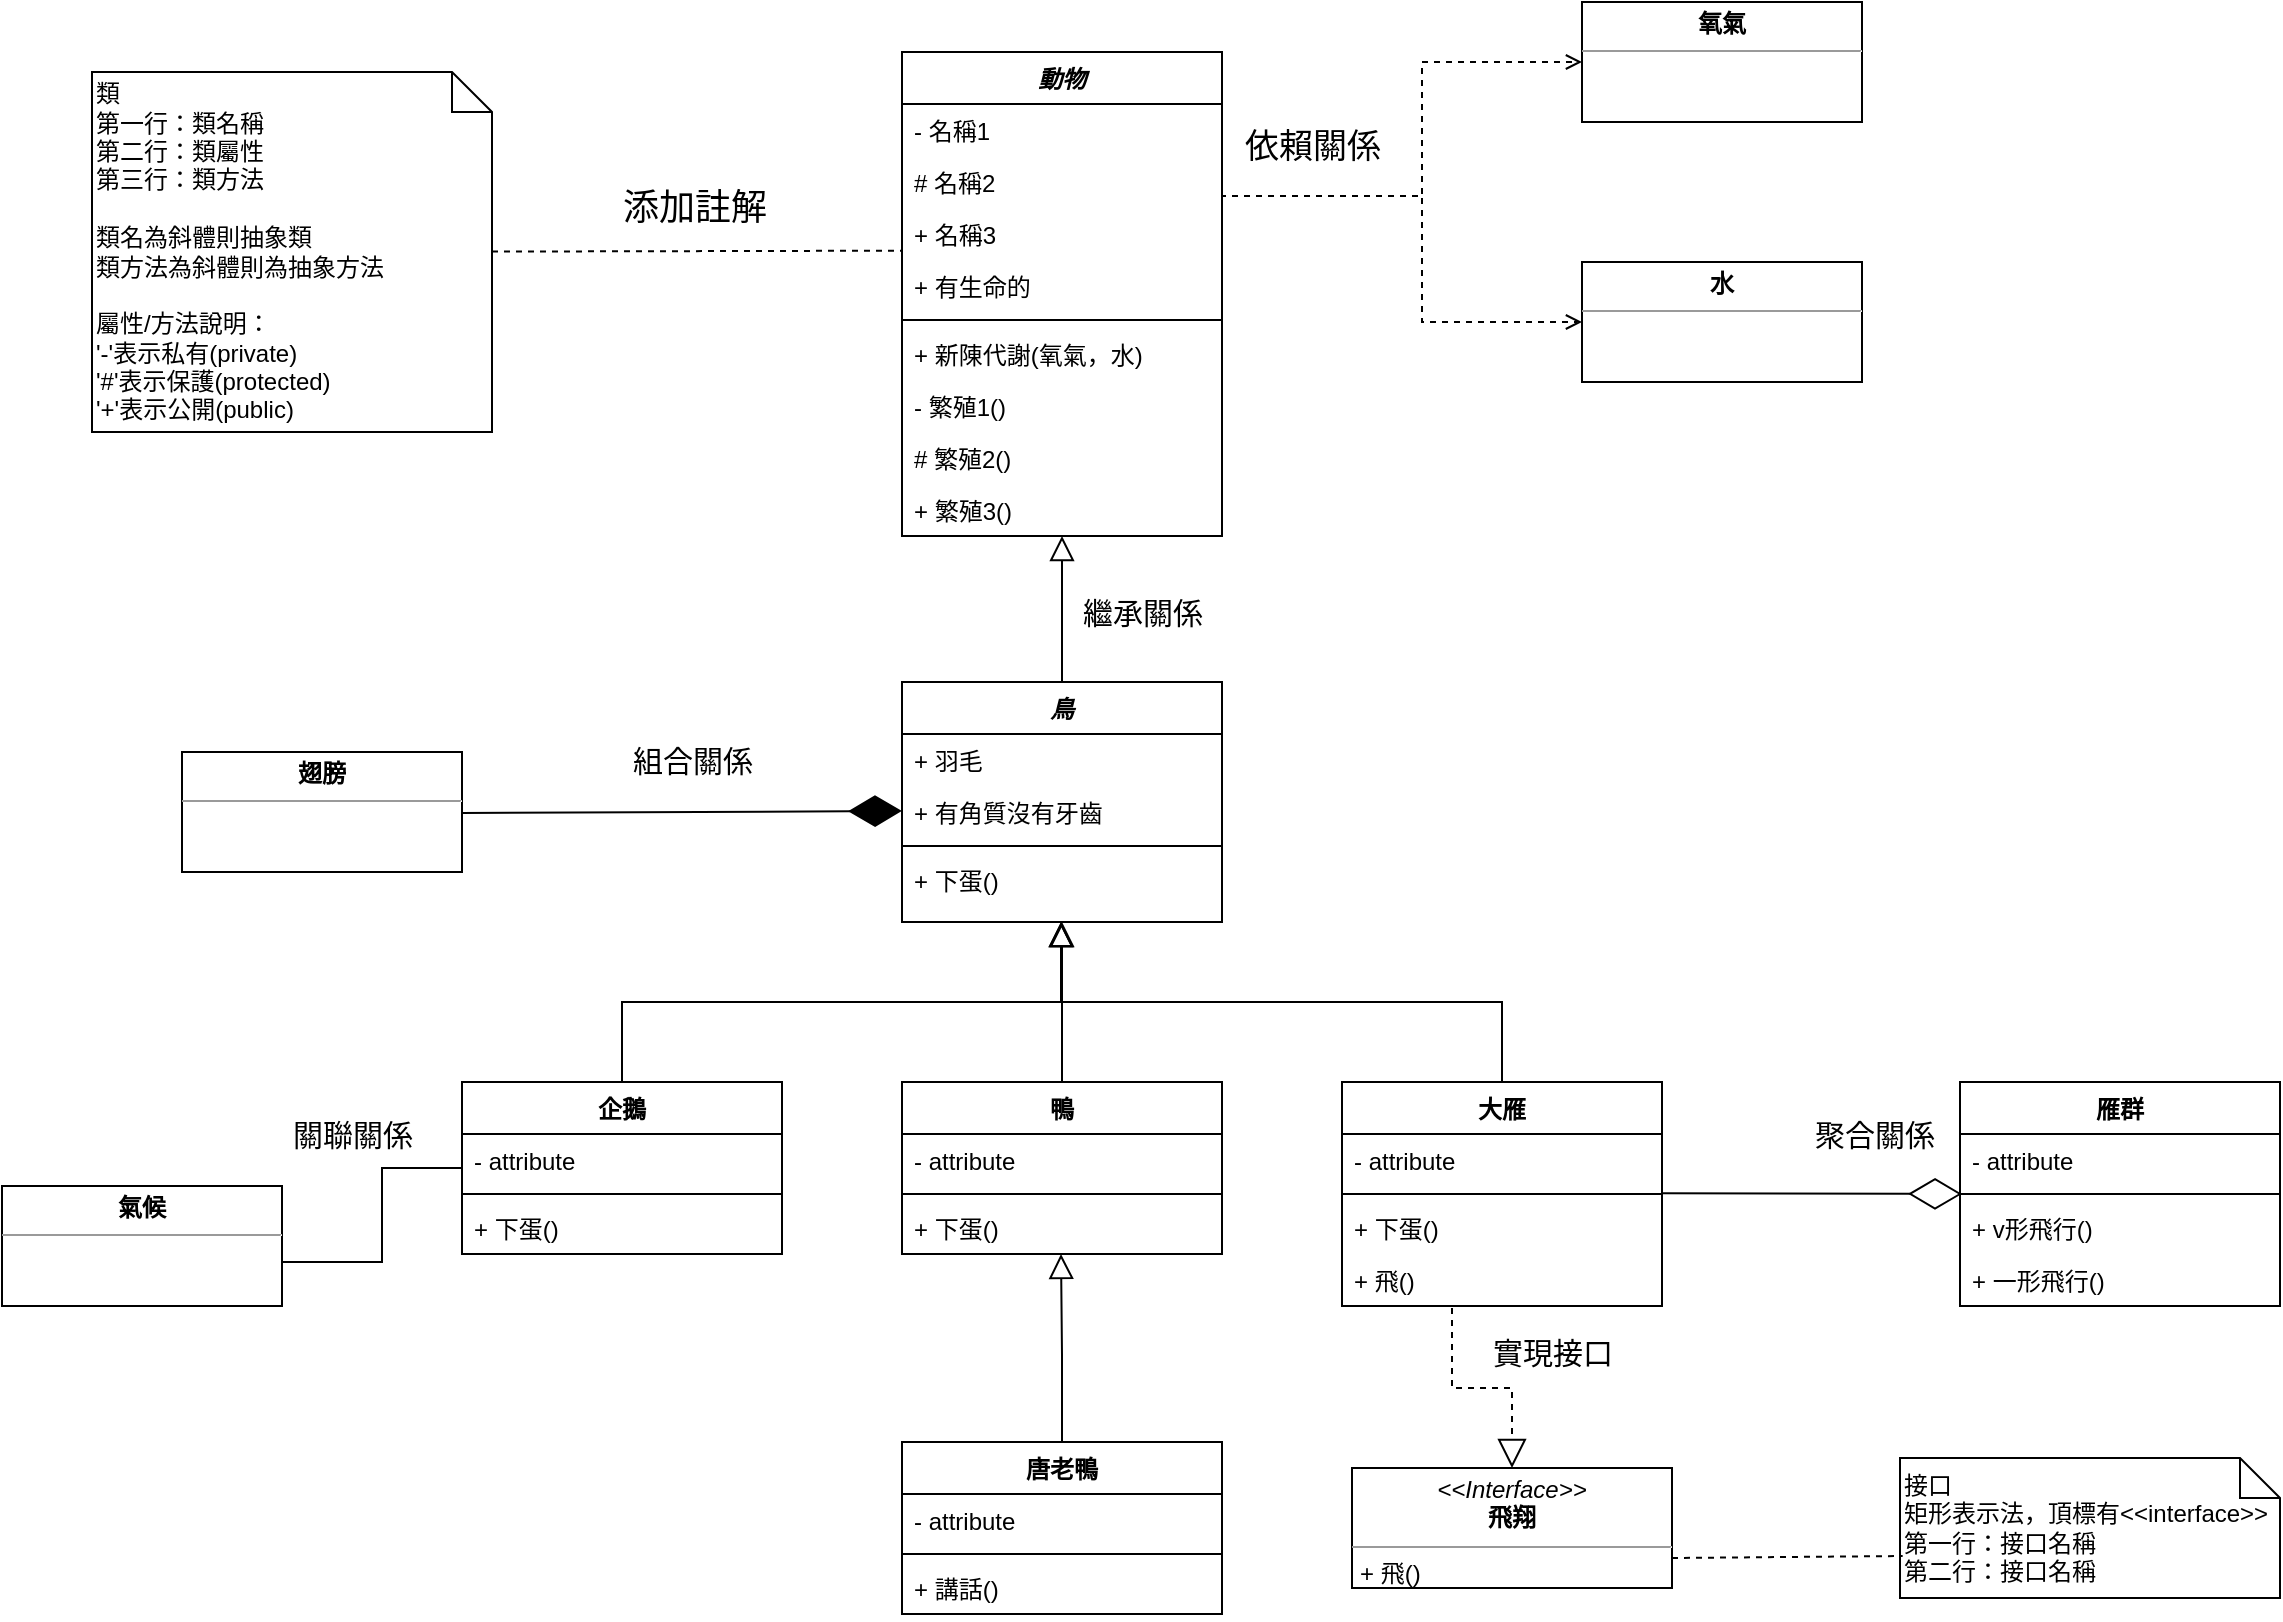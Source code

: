 <mxfile version="22.0.8" type="google">
  <diagram id="C5RBs43oDa-KdzZeNtuy" name="Page-1">
    <mxGraphModel grid="1" page="1" gridSize="10" guides="1" tooltips="1" connect="1" arrows="1" fold="1" pageScale="1" pageWidth="1169" pageHeight="827" math="0" shadow="0">
      <root>
        <mxCell id="WIyWlLk6GJQsqaUBKTNV-0" />
        <mxCell id="WIyWlLk6GJQsqaUBKTNV-1" parent="WIyWlLk6GJQsqaUBKTNV-0" />
        <mxCell id="zkfFHV4jXpPFQw0GAbJ--0" value="動物" style="swimlane;fontStyle=3;align=center;verticalAlign=top;childLayout=stackLayout;horizontal=1;startSize=26;horizontalStack=0;resizeParent=1;resizeLast=0;collapsible=1;marginBottom=0;rounded=0;shadow=0;strokeWidth=1;" vertex="1" parent="WIyWlLk6GJQsqaUBKTNV-1">
          <mxGeometry x="465" y="40" width="160" height="242" as="geometry">
            <mxRectangle x="230" y="140" width="160" height="26" as="alternateBounds" />
          </mxGeometry>
        </mxCell>
        <mxCell id="zkfFHV4jXpPFQw0GAbJ--1" value="- 名稱1" style="text;align=left;verticalAlign=top;spacingLeft=4;spacingRight=4;overflow=hidden;rotatable=0;points=[[0,0.5],[1,0.5]];portConstraint=eastwest;" vertex="1" parent="zkfFHV4jXpPFQw0GAbJ--0">
          <mxGeometry y="26" width="160" height="26" as="geometry" />
        </mxCell>
        <mxCell id="zkfFHV4jXpPFQw0GAbJ--2" value="# 名稱2" style="text;align=left;verticalAlign=top;spacingLeft=4;spacingRight=4;overflow=hidden;rotatable=0;points=[[0,0.5],[1,0.5]];portConstraint=eastwest;rounded=0;shadow=0;html=0;" vertex="1" parent="zkfFHV4jXpPFQw0GAbJ--0">
          <mxGeometry y="52" width="160" height="26" as="geometry" />
        </mxCell>
        <mxCell id="zkfFHV4jXpPFQw0GAbJ--3" value="+ 名稱3" style="text;align=left;verticalAlign=top;spacingLeft=4;spacingRight=4;overflow=hidden;rotatable=0;points=[[0,0.5],[1,0.5]];portConstraint=eastwest;rounded=0;shadow=0;html=0;" vertex="1" parent="zkfFHV4jXpPFQw0GAbJ--0">
          <mxGeometry y="78" width="160" height="26" as="geometry" />
        </mxCell>
        <mxCell id="nUXvT5BipVLvOn3IU3J6-0" value="+ 有生命的" style="text;align=left;verticalAlign=top;spacingLeft=4;spacingRight=4;overflow=hidden;rotatable=0;points=[[0,0.5],[1,0.5]];portConstraint=eastwest;rounded=0;shadow=0;html=0;" vertex="1" parent="zkfFHV4jXpPFQw0GAbJ--0">
          <mxGeometry y="104" width="160" height="26" as="geometry" />
        </mxCell>
        <mxCell id="zkfFHV4jXpPFQw0GAbJ--4" value="" style="line;html=1;strokeWidth=1;align=left;verticalAlign=middle;spacingTop=-1;spacingLeft=3;spacingRight=3;rotatable=0;labelPosition=right;points=[];portConstraint=eastwest;" vertex="1" parent="zkfFHV4jXpPFQw0GAbJ--0">
          <mxGeometry y="130" width="160" height="8" as="geometry" />
        </mxCell>
        <mxCell id="fcuT04EmYSAubzJicyfa-9" value="+ 新陳代謝(氧氣，水)" style="text;align=left;verticalAlign=top;spacingLeft=4;spacingRight=4;overflow=hidden;rotatable=0;points=[[0,0.5],[1,0.5]];portConstraint=eastwest;" vertex="1" parent="zkfFHV4jXpPFQw0GAbJ--0">
          <mxGeometry y="138" width="160" height="26" as="geometry" />
        </mxCell>
        <mxCell id="nUXvT5BipVLvOn3IU3J6-1" value="- 繁殖1()" style="text;align=left;verticalAlign=top;spacingLeft=4;spacingRight=4;overflow=hidden;rotatable=0;points=[[0,0.5],[1,0.5]];portConstraint=eastwest;" vertex="1" parent="zkfFHV4jXpPFQw0GAbJ--0">
          <mxGeometry y="164" width="160" height="26" as="geometry" />
        </mxCell>
        <mxCell id="nUXvT5BipVLvOn3IU3J6-3" value="# 繁殖2()" style="text;align=left;verticalAlign=top;spacingLeft=4;spacingRight=4;overflow=hidden;rotatable=0;points=[[0,0.5],[1,0.5]];portConstraint=eastwest;" vertex="1" parent="zkfFHV4jXpPFQw0GAbJ--0">
          <mxGeometry y="190" width="160" height="26" as="geometry" />
        </mxCell>
        <mxCell id="nUXvT5BipVLvOn3IU3J6-2" value="+ 繁殖3()" style="text;align=left;verticalAlign=top;spacingLeft=4;spacingRight=4;overflow=hidden;rotatable=0;points=[[0,0.5],[1,0.5]];portConstraint=eastwest;" vertex="1" parent="zkfFHV4jXpPFQw0GAbJ--0">
          <mxGeometry y="216" width="160" height="26" as="geometry" />
        </mxCell>
        <mxCell id="zkfFHV4jXpPFQw0GAbJ--12" value="" style="endArrow=block;endSize=10;endFill=0;shadow=0;strokeWidth=1;rounded=0;edgeStyle=elbowEdgeStyle;elbow=horizontal;" edge="1" parent="WIyWlLk6GJQsqaUBKTNV-1" source="zkfFHV4jXpPFQw0GAbJ--13" target="zkfFHV4jXpPFQw0GAbJ--0">
          <mxGeometry width="160" relative="1" as="geometry">
            <mxPoint x="445" y="158" as="sourcePoint" />
            <mxPoint x="445" y="158" as="targetPoint" />
          </mxGeometry>
        </mxCell>
        <mxCell id="3ZgRoRINGn4TiMhAiDnb-1" value="繼承關係" style="edgeLabel;html=1;align=center;verticalAlign=middle;resizable=0;points=[];fontSize=15;" connectable="0" vertex="1" parent="zkfFHV4jXpPFQw0GAbJ--12">
          <mxGeometry x="-0.443" y="-1" relative="1" as="geometry">
            <mxPoint x="39" y="-15" as="offset" />
          </mxGeometry>
        </mxCell>
        <mxCell id="zkfFHV4jXpPFQw0GAbJ--13" value="鳥" style="swimlane;fontStyle=3;align=center;verticalAlign=top;childLayout=stackLayout;horizontal=1;startSize=26;horizontalStack=0;resizeParent=1;resizeLast=0;collapsible=1;marginBottom=0;rounded=0;shadow=0;strokeWidth=1;" vertex="1" parent="WIyWlLk6GJQsqaUBKTNV-1">
          <mxGeometry x="465" y="355" width="160" height="120" as="geometry">
            <mxRectangle x="340" y="380" width="170" height="26" as="alternateBounds" />
          </mxGeometry>
        </mxCell>
        <mxCell id="zkfFHV4jXpPFQw0GAbJ--14" value="+ 羽毛" style="text;align=left;verticalAlign=top;spacingLeft=4;spacingRight=4;overflow=hidden;rotatable=0;points=[[0,0.5],[1,0.5]];portConstraint=eastwest;" vertex="1" parent="zkfFHV4jXpPFQw0GAbJ--13">
          <mxGeometry y="26" width="160" height="26" as="geometry" />
        </mxCell>
        <mxCell id="nUXvT5BipVLvOn3IU3J6-14" value="+ 有角質沒有牙齒" style="text;align=left;verticalAlign=top;spacingLeft=4;spacingRight=4;overflow=hidden;rotatable=0;points=[[0,0.5],[1,0.5]];portConstraint=eastwest;" vertex="1" parent="zkfFHV4jXpPFQw0GAbJ--13">
          <mxGeometry y="52" width="160" height="26" as="geometry" />
        </mxCell>
        <mxCell id="zkfFHV4jXpPFQw0GAbJ--15" value="" style="line;html=1;strokeWidth=1;align=left;verticalAlign=middle;spacingTop=-1;spacingLeft=3;spacingRight=3;rotatable=0;labelPosition=right;points=[];portConstraint=eastwest;" vertex="1" parent="zkfFHV4jXpPFQw0GAbJ--13">
          <mxGeometry y="78" width="160" height="8" as="geometry" />
        </mxCell>
        <mxCell id="nUXvT5BipVLvOn3IU3J6-17" value="+ 下蛋()" style="text;align=left;verticalAlign=top;spacingLeft=4;spacingRight=4;overflow=hidden;rotatable=0;points=[[0,0.5],[1,0.5]];portConstraint=eastwest;" vertex="1" parent="zkfFHV4jXpPFQw0GAbJ--13">
          <mxGeometry y="86" width="160" height="26" as="geometry" />
        </mxCell>
        <mxCell id="nUXvT5BipVLvOn3IU3J6-10" value="&lt;p style=&quot;margin:0px;margin-top:4px;text-align:center;&quot;&gt;&lt;b&gt;氧氣&lt;/b&gt;&lt;/p&gt;&lt;hr size=&quot;1&quot;&gt;&lt;div style=&quot;height:2px;&quot;&gt;&lt;/div&gt;" style="verticalAlign=top;align=left;overflow=fill;fontSize=12;fontFamily=Helvetica;html=1;whiteSpace=wrap;" vertex="1" parent="WIyWlLk6GJQsqaUBKTNV-1">
          <mxGeometry x="805" y="15" width="140" height="60" as="geometry" />
        </mxCell>
        <mxCell id="nUXvT5BipVLvOn3IU3J6-11" value="&lt;p style=&quot;margin:0px;margin-top:4px;text-align:center;&quot;&gt;&lt;b&gt;水&lt;/b&gt;&lt;/p&gt;&lt;hr size=&quot;1&quot;&gt;&lt;div style=&quot;height:2px;&quot;&gt;&lt;/div&gt;" style="verticalAlign=top;align=left;overflow=fill;fontSize=12;fontFamily=Helvetica;html=1;whiteSpace=wrap;" vertex="1" parent="WIyWlLk6GJQsqaUBKTNV-1">
          <mxGeometry x="805" y="145" width="140" height="60" as="geometry" />
        </mxCell>
        <mxCell id="nUXvT5BipVLvOn3IU3J6-12" value="&lt;font style=&quot;font-size: 17px;&quot;&gt;依賴關係&lt;/font&gt;" style="html=1;verticalAlign=bottom;endArrow=open;rounded=0;entryX=0;entryY=0.5;entryDx=0;entryDy=0;exitX=1;exitY=0.5;exitDx=0;exitDy=0;edgeStyle=orthogonalEdgeStyle;endFill=0;dashed=1;" edge="1" parent="WIyWlLk6GJQsqaUBKTNV-1" target="nUXvT5BipVLvOn3IU3J6-10">
          <mxGeometry x="-0.629" y="12" width="80" relative="1" as="geometry">
            <mxPoint x="625" y="111" as="sourcePoint" />
            <mxPoint x="755" y="25" as="targetPoint" />
            <mxPoint as="offset" />
            <Array as="points">
              <mxPoint x="625" y="112" />
              <mxPoint x="725" y="112" />
              <mxPoint x="725" y="45" />
            </Array>
          </mxGeometry>
        </mxCell>
        <mxCell id="nUXvT5BipVLvOn3IU3J6-13" value="" style="html=1;verticalAlign=bottom;endArrow=open;rounded=0;entryX=0;entryY=0.5;entryDx=0;entryDy=0;exitX=1;exitY=0.5;exitDx=0;exitDy=0;edgeStyle=orthogonalEdgeStyle;dashed=1;endFill=0;" edge="1" parent="WIyWlLk6GJQsqaUBKTNV-1" target="nUXvT5BipVLvOn3IU3J6-11">
          <mxGeometry x="0.764" y="20" width="80" relative="1" as="geometry">
            <mxPoint x="625" y="111" as="sourcePoint" />
            <mxPoint x="805" y="45" as="targetPoint" />
            <mxPoint as="offset" />
            <Array as="points">
              <mxPoint x="625" y="112" />
              <mxPoint x="725" y="112" />
              <mxPoint x="725" y="175" />
            </Array>
          </mxGeometry>
        </mxCell>
        <mxCell id="nUXvT5BipVLvOn3IU3J6-31" value="企鵝" style="swimlane;fontStyle=1;align=center;verticalAlign=top;childLayout=stackLayout;horizontal=1;startSize=26;horizontalStack=0;resizeParent=1;resizeParentMax=0;resizeLast=0;collapsible=1;marginBottom=0;whiteSpace=wrap;html=1;" vertex="1" parent="WIyWlLk6GJQsqaUBKTNV-1">
          <mxGeometry x="245" y="555" width="160" height="86" as="geometry" />
        </mxCell>
        <mxCell id="nUXvT5BipVLvOn3IU3J6-32" value="- attribute" style="text;strokeColor=none;fillColor=none;align=left;verticalAlign=top;spacingLeft=4;spacingRight=4;overflow=hidden;rotatable=0;points=[[0,0.5],[1,0.5]];portConstraint=eastwest;whiteSpace=wrap;html=1;" vertex="1" parent="nUXvT5BipVLvOn3IU3J6-31">
          <mxGeometry y="26" width="160" height="26" as="geometry" />
        </mxCell>
        <mxCell id="nUXvT5BipVLvOn3IU3J6-33" value="" style="line;strokeWidth=1;fillColor=none;align=left;verticalAlign=middle;spacingTop=-1;spacingLeft=3;spacingRight=3;rotatable=0;labelPosition=right;points=[];portConstraint=eastwest;strokeColor=inherit;" vertex="1" parent="nUXvT5BipVLvOn3IU3J6-31">
          <mxGeometry y="52" width="160" height="8" as="geometry" />
        </mxCell>
        <mxCell id="nUXvT5BipVLvOn3IU3J6-34" value="+ 下蛋()" style="text;strokeColor=none;fillColor=none;align=left;verticalAlign=top;spacingLeft=4;spacingRight=4;overflow=hidden;rotatable=0;points=[[0,0.5],[1,0.5]];portConstraint=eastwest;whiteSpace=wrap;html=1;" vertex="1" parent="nUXvT5BipVLvOn3IU3J6-31">
          <mxGeometry y="60" width="160" height="26" as="geometry" />
        </mxCell>
        <mxCell id="nUXvT5BipVLvOn3IU3J6-35" value="鴨" style="swimlane;fontStyle=1;align=center;verticalAlign=top;childLayout=stackLayout;horizontal=1;startSize=26;horizontalStack=0;resizeParent=1;resizeParentMax=0;resizeLast=0;collapsible=1;marginBottom=0;whiteSpace=wrap;html=1;" vertex="1" parent="WIyWlLk6GJQsqaUBKTNV-1">
          <mxGeometry x="465" y="555" width="160" height="86" as="geometry" />
        </mxCell>
        <mxCell id="nUXvT5BipVLvOn3IU3J6-36" value="- attribute" style="text;strokeColor=none;fillColor=none;align=left;verticalAlign=top;spacingLeft=4;spacingRight=4;overflow=hidden;rotatable=0;points=[[0,0.5],[1,0.5]];portConstraint=eastwest;whiteSpace=wrap;html=1;" vertex="1" parent="nUXvT5BipVLvOn3IU3J6-35">
          <mxGeometry y="26" width="160" height="26" as="geometry" />
        </mxCell>
        <mxCell id="nUXvT5BipVLvOn3IU3J6-37" value="" style="line;strokeWidth=1;fillColor=none;align=left;verticalAlign=middle;spacingTop=-1;spacingLeft=3;spacingRight=3;rotatable=0;labelPosition=right;points=[];portConstraint=eastwest;strokeColor=inherit;" vertex="1" parent="nUXvT5BipVLvOn3IU3J6-35">
          <mxGeometry y="52" width="160" height="8" as="geometry" />
        </mxCell>
        <mxCell id="nUXvT5BipVLvOn3IU3J6-38" value="+ 下蛋()" style="text;strokeColor=none;fillColor=none;align=left;verticalAlign=top;spacingLeft=4;spacingRight=4;overflow=hidden;rotatable=0;points=[[0,0.5],[1,0.5]];portConstraint=eastwest;whiteSpace=wrap;html=1;" vertex="1" parent="nUXvT5BipVLvOn3IU3J6-35">
          <mxGeometry y="60" width="160" height="26" as="geometry" />
        </mxCell>
        <mxCell id="nUXvT5BipVLvOn3IU3J6-39" value="大雁" style="swimlane;fontStyle=1;align=center;verticalAlign=top;childLayout=stackLayout;horizontal=1;startSize=26;horizontalStack=0;resizeParent=1;resizeParentMax=0;resizeLast=0;collapsible=1;marginBottom=0;whiteSpace=wrap;html=1;" vertex="1" parent="WIyWlLk6GJQsqaUBKTNV-1">
          <mxGeometry x="685" y="555" width="160" height="112" as="geometry" />
        </mxCell>
        <mxCell id="nUXvT5BipVLvOn3IU3J6-40" value="- attribute" style="text;strokeColor=none;fillColor=none;align=left;verticalAlign=top;spacingLeft=4;spacingRight=4;overflow=hidden;rotatable=0;points=[[0,0.5],[1,0.5]];portConstraint=eastwest;whiteSpace=wrap;html=1;" vertex="1" parent="nUXvT5BipVLvOn3IU3J6-39">
          <mxGeometry y="26" width="160" height="26" as="geometry" />
        </mxCell>
        <mxCell id="nUXvT5BipVLvOn3IU3J6-41" value="" style="line;strokeWidth=1;fillColor=none;align=left;verticalAlign=middle;spacingTop=-1;spacingLeft=3;spacingRight=3;rotatable=0;labelPosition=right;points=[];portConstraint=eastwest;strokeColor=inherit;" vertex="1" parent="nUXvT5BipVLvOn3IU3J6-39">
          <mxGeometry y="52" width="160" height="8" as="geometry" />
        </mxCell>
        <mxCell id="nUXvT5BipVLvOn3IU3J6-42" value="+ 下蛋()" style="text;strokeColor=none;fillColor=none;align=left;verticalAlign=top;spacingLeft=4;spacingRight=4;overflow=hidden;rotatable=0;points=[[0,0.5],[1,0.5]];portConstraint=eastwest;whiteSpace=wrap;html=1;" vertex="1" parent="nUXvT5BipVLvOn3IU3J6-39">
          <mxGeometry y="60" width="160" height="26" as="geometry" />
        </mxCell>
        <mxCell id="nUXvT5BipVLvOn3IU3J6-43" value="+ 飛()" style="text;strokeColor=none;fillColor=none;align=left;verticalAlign=top;spacingLeft=4;spacingRight=4;overflow=hidden;rotatable=0;points=[[0,0.5],[1,0.5]];portConstraint=eastwest;whiteSpace=wrap;html=1;" vertex="1" parent="nUXvT5BipVLvOn3IU3J6-39">
          <mxGeometry y="86" width="160" height="26" as="geometry" />
        </mxCell>
        <mxCell id="nUXvT5BipVLvOn3IU3J6-44" value="" style="endArrow=block;endSize=10;endFill=0;shadow=0;strokeWidth=1;rounded=0;edgeStyle=elbowEdgeStyle;elbow=vertical;entryX=0.5;entryY=1;entryDx=0;entryDy=0;exitX=0.5;exitY=0;exitDx=0;exitDy=0;" edge="1" parent="WIyWlLk6GJQsqaUBKTNV-1" source="nUXvT5BipVLvOn3IU3J6-35" target="zkfFHV4jXpPFQw0GAbJ--13">
          <mxGeometry width="160" relative="1" as="geometry">
            <mxPoint x="545" y="525" as="sourcePoint" />
            <mxPoint x="544.5" y="515" as="targetPoint" />
          </mxGeometry>
        </mxCell>
        <mxCell id="nUXvT5BipVLvOn3IU3J6-47" value="" style="endArrow=block;endSize=10;endFill=0;shadow=0;strokeWidth=1;rounded=0;edgeStyle=elbowEdgeStyle;elbow=vertical;entryX=0.5;entryY=1;entryDx=0;entryDy=0;exitX=0.5;exitY=0;exitDx=0;exitDy=0;" edge="1" parent="WIyWlLk6GJQsqaUBKTNV-1" source="nUXvT5BipVLvOn3IU3J6-39">
          <mxGeometry width="160" relative="1" as="geometry">
            <mxPoint x="544.5" y="555" as="sourcePoint" />
            <mxPoint x="544.5" y="475" as="targetPoint" />
          </mxGeometry>
        </mxCell>
        <mxCell id="nUXvT5BipVLvOn3IU3J6-48" value="" style="endArrow=block;endSize=10;endFill=0;shadow=0;strokeWidth=1;rounded=0;edgeStyle=elbowEdgeStyle;elbow=vertical;entryX=0.5;entryY=1;entryDx=0;entryDy=0;" edge="1" parent="WIyWlLk6GJQsqaUBKTNV-1" source="nUXvT5BipVLvOn3IU3J6-31">
          <mxGeometry width="160" relative="1" as="geometry">
            <mxPoint x="544.5" y="555" as="sourcePoint" />
            <mxPoint x="544.5" y="475" as="targetPoint" />
          </mxGeometry>
        </mxCell>
        <mxCell id="nUXvT5BipVLvOn3IU3J6-49" value="唐老鴨" style="swimlane;fontStyle=1;align=center;verticalAlign=top;childLayout=stackLayout;horizontal=1;startSize=26;horizontalStack=0;resizeParent=1;resizeParentMax=0;resizeLast=0;collapsible=1;marginBottom=0;whiteSpace=wrap;html=1;" vertex="1" parent="WIyWlLk6GJQsqaUBKTNV-1">
          <mxGeometry x="465" y="735" width="160" height="86" as="geometry" />
        </mxCell>
        <mxCell id="fcuT04EmYSAubzJicyfa-3" value="- attribute" style="text;strokeColor=none;fillColor=none;align=left;verticalAlign=top;spacingLeft=4;spacingRight=4;overflow=hidden;rotatable=0;points=[[0,0.5],[1,0.5]];portConstraint=eastwest;whiteSpace=wrap;html=1;" vertex="1" parent="nUXvT5BipVLvOn3IU3J6-49">
          <mxGeometry y="26" width="160" height="26" as="geometry" />
        </mxCell>
        <mxCell id="nUXvT5BipVLvOn3IU3J6-51" value="" style="line;strokeWidth=1;fillColor=none;align=left;verticalAlign=middle;spacingTop=-1;spacingLeft=3;spacingRight=3;rotatable=0;labelPosition=right;points=[];portConstraint=eastwest;strokeColor=inherit;" vertex="1" parent="nUXvT5BipVLvOn3IU3J6-49">
          <mxGeometry y="52" width="160" height="8" as="geometry" />
        </mxCell>
        <mxCell id="nUXvT5BipVLvOn3IU3J6-52" value="+ 講話()" style="text;strokeColor=none;fillColor=none;align=left;verticalAlign=top;spacingLeft=4;spacingRight=4;overflow=hidden;rotatable=0;points=[[0,0.5],[1,0.5]];portConstraint=eastwest;whiteSpace=wrap;html=1;" vertex="1" parent="nUXvT5BipVLvOn3IU3J6-49">
          <mxGeometry y="60" width="160" height="26" as="geometry" />
        </mxCell>
        <mxCell id="nUXvT5BipVLvOn3IU3J6-53" value="" style="endArrow=block;endSize=10;endFill=0;shadow=0;strokeWidth=1;rounded=0;edgeStyle=elbowEdgeStyle;elbow=vertical;entryX=0.5;entryY=1;entryDx=0;entryDy=0;exitX=0.5;exitY=0;exitDx=0;exitDy=0;" edge="1" parent="WIyWlLk6GJQsqaUBKTNV-1" source="nUXvT5BipVLvOn3IU3J6-49">
          <mxGeometry width="160" relative="1" as="geometry">
            <mxPoint x="544.5" y="721" as="sourcePoint" />
            <mxPoint x="544.5" y="641" as="targetPoint" />
            <Array as="points">
              <mxPoint x="544.5" y="691" />
            </Array>
          </mxGeometry>
        </mxCell>
        <mxCell id="nUXvT5BipVLvOn3IU3J6-54" value="&lt;p style=&quot;margin:0px;margin-top:4px;text-align:center;&quot;&gt;&lt;b&gt;氣候&lt;/b&gt;&lt;/p&gt;&lt;hr size=&quot;1&quot;&gt;&lt;div style=&quot;height:2px;&quot;&gt;&lt;/div&gt;" style="verticalAlign=top;align=left;overflow=fill;fontSize=12;fontFamily=Helvetica;html=1;whiteSpace=wrap;" vertex="1" parent="WIyWlLk6GJQsqaUBKTNV-1">
          <mxGeometry x="15" y="607" width="140" height="60" as="geometry" />
        </mxCell>
        <mxCell id="nUXvT5BipVLvOn3IU3J6-62" value="" style="endArrow=none;startArrow=none;endFill=0;startFill=0;html=1;rounded=0;exitX=1;exitY=0.5;exitDx=0;exitDy=0;edgeStyle=orthogonalEdgeStyle;" edge="1" parent="WIyWlLk6GJQsqaUBKTNV-1" source="nUXvT5BipVLvOn3IU3J6-54" target="nUXvT5BipVLvOn3IU3J6-31">
          <mxGeometry width="160" relative="1" as="geometry">
            <mxPoint x="275" y="715" as="sourcePoint" />
            <mxPoint x="325" y="645" as="targetPoint" />
            <Array as="points">
              <mxPoint x="155" y="645" />
              <mxPoint x="205" y="645" />
              <mxPoint x="205" y="598" />
            </Array>
          </mxGeometry>
        </mxCell>
        <mxCell id="3ZgRoRINGn4TiMhAiDnb-6" value="關聯關係" style="edgeLabel;html=1;align=center;verticalAlign=middle;resizable=0;points=[];fontSize=15;" connectable="0" vertex="1" parent="nUXvT5BipVLvOn3IU3J6-62">
          <mxGeometry x="0.274" relative="1" as="geometry">
            <mxPoint x="-15" y="-30" as="offset" />
          </mxGeometry>
        </mxCell>
        <mxCell id="ZH2TVla2HUYHPI6OT6Yt-8" value="雁群" style="swimlane;fontStyle=1;align=center;verticalAlign=top;childLayout=stackLayout;horizontal=1;startSize=26;horizontalStack=0;resizeParent=1;resizeParentMax=0;resizeLast=0;collapsible=1;marginBottom=0;whiteSpace=wrap;html=1;" vertex="1" parent="WIyWlLk6GJQsqaUBKTNV-1">
          <mxGeometry x="994" y="555" width="160" height="112" as="geometry" />
        </mxCell>
        <mxCell id="ZH2TVla2HUYHPI6OT6Yt-9" value="- attribute" style="text;strokeColor=none;fillColor=none;align=left;verticalAlign=top;spacingLeft=4;spacingRight=4;overflow=hidden;rotatable=0;points=[[0,0.5],[1,0.5]];portConstraint=eastwest;whiteSpace=wrap;html=1;" vertex="1" parent="ZH2TVla2HUYHPI6OT6Yt-8">
          <mxGeometry y="26" width="160" height="26" as="geometry" />
        </mxCell>
        <mxCell id="ZH2TVla2HUYHPI6OT6Yt-10" value="" style="line;strokeWidth=1;fillColor=none;align=left;verticalAlign=middle;spacingTop=-1;spacingLeft=3;spacingRight=3;rotatable=0;labelPosition=right;points=[];portConstraint=eastwest;strokeColor=inherit;" vertex="1" parent="ZH2TVla2HUYHPI6OT6Yt-8">
          <mxGeometry y="52" width="160" height="8" as="geometry" />
        </mxCell>
        <mxCell id="ZH2TVla2HUYHPI6OT6Yt-11" value="+ v形飛行()" style="text;strokeColor=none;fillColor=none;align=left;verticalAlign=top;spacingLeft=4;spacingRight=4;overflow=hidden;rotatable=0;points=[[0,0.5],[1,0.5]];portConstraint=eastwest;whiteSpace=wrap;html=1;" vertex="1" parent="ZH2TVla2HUYHPI6OT6Yt-8">
          <mxGeometry y="60" width="160" height="26" as="geometry" />
        </mxCell>
        <mxCell id="ZH2TVla2HUYHPI6OT6Yt-12" value="+ 一形飛行()" style="text;strokeColor=none;fillColor=none;align=left;verticalAlign=top;spacingLeft=4;spacingRight=4;overflow=hidden;rotatable=0;points=[[0,0.5],[1,0.5]];portConstraint=eastwest;whiteSpace=wrap;html=1;" vertex="1" parent="ZH2TVla2HUYHPI6OT6Yt-8">
          <mxGeometry y="86" width="160" height="26" as="geometry" />
        </mxCell>
        <mxCell id="ZH2TVla2HUYHPI6OT6Yt-13" value="" style="endArrow=diamondThin;endFill=0;endSize=24;html=1;rounded=0;exitX=1;exitY=0;exitDx=0;exitDy=0;" edge="1" parent="WIyWlLk6GJQsqaUBKTNV-1">
          <mxGeometry width="160" relative="1" as="geometry">
            <mxPoint x="844.52" y="610.57" as="sourcePoint" />
            <mxPoint x="995" y="611" as="targetPoint" />
          </mxGeometry>
        </mxCell>
        <mxCell id="3ZgRoRINGn4TiMhAiDnb-7" value="聚合關係" style="edgeLabel;html=1;align=center;verticalAlign=middle;resizable=0;points=[];fontSize=15;" connectable="0" vertex="1" parent="ZH2TVla2HUYHPI6OT6Yt-13">
          <mxGeometry x="0.008" y="-2" relative="1" as="geometry">
            <mxPoint x="30" y="-32" as="offset" />
          </mxGeometry>
        </mxCell>
        <mxCell id="ZH2TVla2HUYHPI6OT6Yt-15" value="" style="endArrow=block;dashed=1;endFill=0;endSize=12;html=1;rounded=0;exitX=0.75;exitY=1;exitDx=0;exitDy=0;entryX=0.5;entryY=0;entryDx=0;entryDy=0;edgeStyle=orthogonalEdgeStyle;" edge="1" parent="WIyWlLk6GJQsqaUBKTNV-1" source="nUXvT5BipVLvOn3IU3J6-39" target="fcuT04EmYSAubzJicyfa-2">
          <mxGeometry width="160" relative="1" as="geometry">
            <mxPoint x="725" y="705" as="sourcePoint" />
            <mxPoint x="885" y="705" as="targetPoint" />
            <Array as="points">
              <mxPoint x="740" y="667" />
              <mxPoint x="740" y="708" />
              <mxPoint x="770" y="708" />
            </Array>
          </mxGeometry>
        </mxCell>
        <mxCell id="3ZgRoRINGn4TiMhAiDnb-8" value="實現接口" style="edgeLabel;html=1;align=center;verticalAlign=middle;resizable=0;points=[];fontSize=15;" connectable="0" vertex="1" parent="ZH2TVla2HUYHPI6OT6Yt-15">
          <mxGeometry x="0.127" relative="1" as="geometry">
            <mxPoint x="50" y="-11" as="offset" />
          </mxGeometry>
        </mxCell>
        <mxCell id="fcuT04EmYSAubzJicyfa-2" value="&lt;p style=&quot;margin:0px;margin-top:4px;text-align:center;&quot;&gt;&lt;i&gt;&amp;lt;&amp;lt;Interface&amp;gt;&amp;gt;&lt;/i&gt;&lt;br&gt;&lt;b&gt;飛翔&lt;/b&gt;&lt;/p&gt;&lt;hr size=&quot;1&quot;&gt;&lt;p style=&quot;margin:0px;margin-left:4px;&quot;&gt;+ 飛()&lt;/p&gt;" style="verticalAlign=top;align=left;overflow=fill;fontSize=12;fontFamily=Helvetica;html=1;whiteSpace=wrap;" vertex="1" parent="WIyWlLk6GJQsqaUBKTNV-1">
          <mxGeometry x="690" y="748" width="160" height="60" as="geometry" />
        </mxCell>
        <mxCell id="fcuT04EmYSAubzJicyfa-5" value="類&lt;br&gt;第一行：類名稱&lt;br&gt;第二行：類屬性&lt;br&gt;第三行：類方法&lt;br&gt;&lt;br&gt;類名為斜體則抽象類&lt;br&gt;類方法為斜體則為抽象方法&lt;br&gt;&lt;br&gt;屬性/方法說明：&lt;br&gt;&#39;-&#39;表示私有(private)&lt;br&gt;&#39;#&#39;表示保護(protected)&lt;br&gt;&lt;div style=&quot;&quot;&gt;&lt;span style=&quot;background-color: initial;&quot;&gt;&#39;+&#39;表示公開(public)&lt;/span&gt;&lt;/div&gt;" style="shape=note;size=20;whiteSpace=wrap;html=1;align=left;" vertex="1" parent="WIyWlLk6GJQsqaUBKTNV-1">
          <mxGeometry x="60" y="50" width="200" height="180" as="geometry" />
        </mxCell>
        <mxCell id="fcuT04EmYSAubzJicyfa-8" value="" style="endArrow=none;dashed=1;html=1;rounded=0;entryX=-0.002;entryY=0.821;entryDx=0;entryDy=0;entryPerimeter=0;" edge="1" parent="WIyWlLk6GJQsqaUBKTNV-1" source="fcuT04EmYSAubzJicyfa-5" target="zkfFHV4jXpPFQw0GAbJ--3">
          <mxGeometry width="50" height="50" relative="1" as="geometry">
            <mxPoint x="290.0" y="195.3" as="sourcePoint" />
            <mxPoint x="460" y="140" as="targetPoint" />
            <Array as="points" />
          </mxGeometry>
        </mxCell>
        <mxCell id="3ZgRoRINGn4TiMhAiDnb-0" value="添加註解" style="edgeLabel;html=1;align=center;verticalAlign=middle;resizable=0;points=[];fontSize=18;" connectable="0" vertex="1" parent="fcuT04EmYSAubzJicyfa-8">
          <mxGeometry x="-0.016" y="3" relative="1" as="geometry">
            <mxPoint y="-19" as="offset" />
          </mxGeometry>
        </mxCell>
        <mxCell id="fcuT04EmYSAubzJicyfa-13" value="接口&lt;br&gt;矩形表示法，頂標有&amp;lt;&amp;lt;interface&amp;gt;&amp;gt;&lt;br&gt;第一行：接口名稱&lt;br&gt;第二行：接口名稱" style="shape=note;size=20;whiteSpace=wrap;html=1;align=left;" vertex="1" parent="WIyWlLk6GJQsqaUBKTNV-1">
          <mxGeometry x="964" y="743" width="190" height="70" as="geometry" />
        </mxCell>
        <mxCell id="fcuT04EmYSAubzJicyfa-14" value="" style="endArrow=none;dashed=1;html=1;rounded=0;exitX=1;exitY=0.75;exitDx=0;exitDy=0;entryX=0.007;entryY=0.7;entryDx=0;entryDy=0;entryPerimeter=0;" edge="1" parent="WIyWlLk6GJQsqaUBKTNV-1" source="fcuT04EmYSAubzJicyfa-2" target="fcuT04EmYSAubzJicyfa-13">
          <mxGeometry width="50" height="50" relative="1" as="geometry">
            <mxPoint x="970" y="870" as="sourcePoint" />
            <mxPoint x="1020" y="820" as="targetPoint" />
          </mxGeometry>
        </mxCell>
        <mxCell id="3ZgRoRINGn4TiMhAiDnb-3" value="&lt;p style=&quot;margin:0px;margin-top:4px;text-align:center;&quot;&gt;&lt;b&gt;翅膀&lt;/b&gt;&lt;/p&gt;&lt;hr size=&quot;1&quot;&gt;&lt;div style=&quot;height:2px;&quot;&gt;&lt;/div&gt;" style="verticalAlign=top;align=left;overflow=fill;fontSize=12;fontFamily=Helvetica;html=1;whiteSpace=wrap;" vertex="1" parent="WIyWlLk6GJQsqaUBKTNV-1">
          <mxGeometry x="105" y="390" width="140" height="60" as="geometry" />
        </mxCell>
        <mxCell id="3ZgRoRINGn4TiMhAiDnb-4" value="" style="endArrow=diamondThin;endFill=1;endSize=24;html=1;rounded=0;exitX=1;exitY=0.75;exitDx=0;exitDy=0;entryX=0.002;entryY=1.038;entryDx=0;entryDy=0;entryPerimeter=0;" edge="1" parent="WIyWlLk6GJQsqaUBKTNV-1">
          <mxGeometry width="160" relative="1" as="geometry">
            <mxPoint x="244.68" y="420.51" as="sourcePoint" />
            <mxPoint x="465.0" y="419.498" as="targetPoint" />
            <Array as="points" />
          </mxGeometry>
        </mxCell>
        <mxCell id="3ZgRoRINGn4TiMhAiDnb-5" value="組合關係" style="edgeLabel;html=1;align=center;verticalAlign=middle;resizable=0;points=[];fontSize=15;" connectable="0" vertex="1" parent="3ZgRoRINGn4TiMhAiDnb-4">
          <mxGeometry x="0.253" y="1" relative="1" as="geometry">
            <mxPoint x="-23" y="-25" as="offset" />
          </mxGeometry>
        </mxCell>
      </root>
    </mxGraphModel>
  </diagram>
</mxfile>
